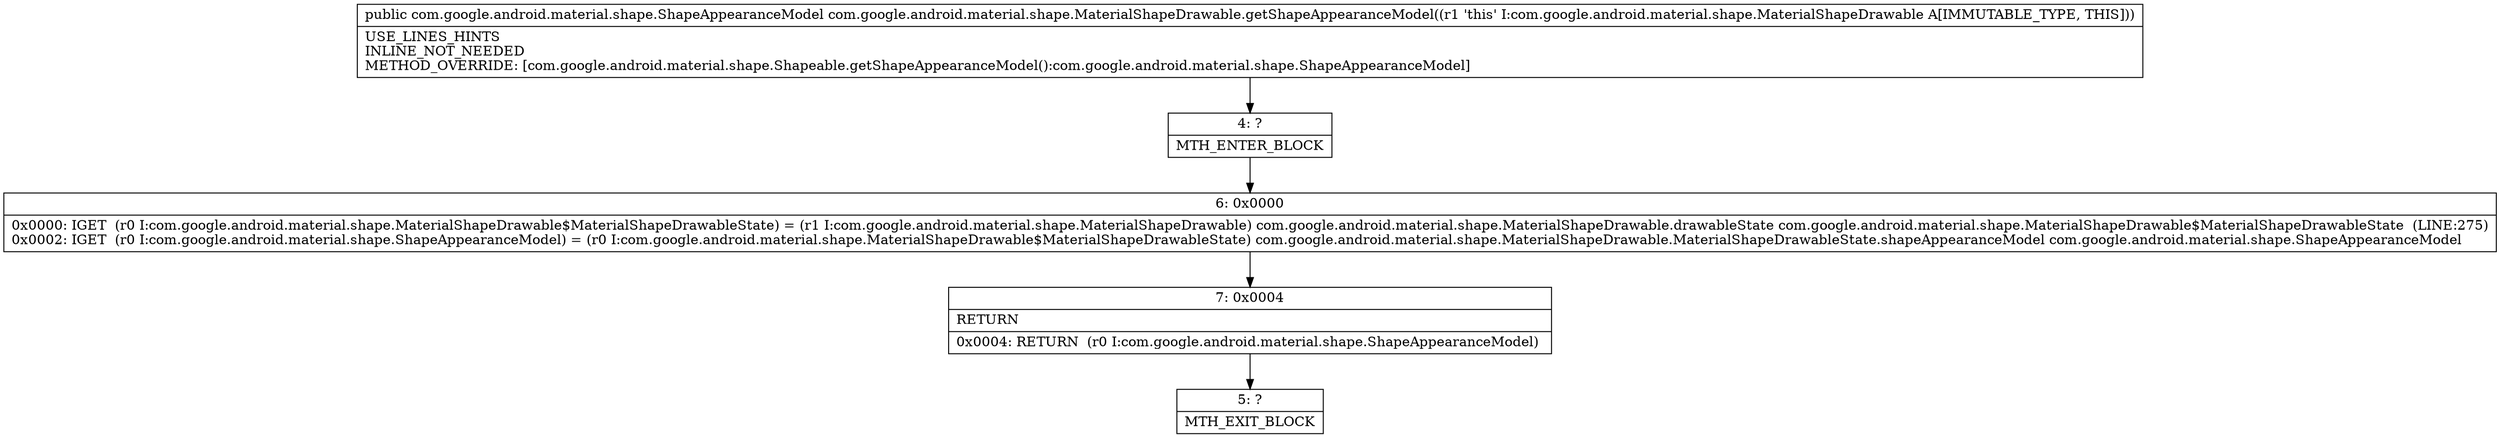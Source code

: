 digraph "CFG forcom.google.android.material.shape.MaterialShapeDrawable.getShapeAppearanceModel()Lcom\/google\/android\/material\/shape\/ShapeAppearanceModel;" {
Node_4 [shape=record,label="{4\:\ ?|MTH_ENTER_BLOCK\l}"];
Node_6 [shape=record,label="{6\:\ 0x0000|0x0000: IGET  (r0 I:com.google.android.material.shape.MaterialShapeDrawable$MaterialShapeDrawableState) = (r1 I:com.google.android.material.shape.MaterialShapeDrawable) com.google.android.material.shape.MaterialShapeDrawable.drawableState com.google.android.material.shape.MaterialShapeDrawable$MaterialShapeDrawableState  (LINE:275)\l0x0002: IGET  (r0 I:com.google.android.material.shape.ShapeAppearanceModel) = (r0 I:com.google.android.material.shape.MaterialShapeDrawable$MaterialShapeDrawableState) com.google.android.material.shape.MaterialShapeDrawable.MaterialShapeDrawableState.shapeAppearanceModel com.google.android.material.shape.ShapeAppearanceModel \l}"];
Node_7 [shape=record,label="{7\:\ 0x0004|RETURN\l|0x0004: RETURN  (r0 I:com.google.android.material.shape.ShapeAppearanceModel) \l}"];
Node_5 [shape=record,label="{5\:\ ?|MTH_EXIT_BLOCK\l}"];
MethodNode[shape=record,label="{public com.google.android.material.shape.ShapeAppearanceModel com.google.android.material.shape.MaterialShapeDrawable.getShapeAppearanceModel((r1 'this' I:com.google.android.material.shape.MaterialShapeDrawable A[IMMUTABLE_TYPE, THIS]))  | USE_LINES_HINTS\lINLINE_NOT_NEEDED\lMETHOD_OVERRIDE: [com.google.android.material.shape.Shapeable.getShapeAppearanceModel():com.google.android.material.shape.ShapeAppearanceModel]\l}"];
MethodNode -> Node_4;Node_4 -> Node_6;
Node_6 -> Node_7;
Node_7 -> Node_5;
}

